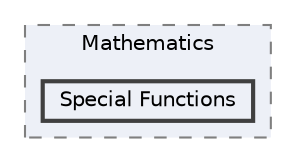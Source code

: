 digraph "C:/GIT 2/numerics/.NET 8.0/Numerics/Mathematics/Special Functions"
{
 // LATEX_PDF_SIZE
  bgcolor="transparent";
  edge [fontname=Helvetica,fontsize=10,labelfontname=Helvetica,labelfontsize=10];
  node [fontname=Helvetica,fontsize=10,shape=box,height=0.2,width=0.4];
  compound=true
  subgraph clusterdir_d1deb202fd220e7cbb974811412816bd {
    graph [ bgcolor="#edf0f7", pencolor="grey50", label="Mathematics", fontname=Helvetica,fontsize=10 style="filled,dashed", URL="dir_d1deb202fd220e7cbb974811412816bd.html",tooltip=""]
  dir_aa79ae6b08f44175da431e2b1f6b117f [label="Special Functions", fillcolor="#edf0f7", color="grey25", style="filled,bold", URL="dir_aa79ae6b08f44175da431e2b1f6b117f.html",tooltip=""];
  }
}
